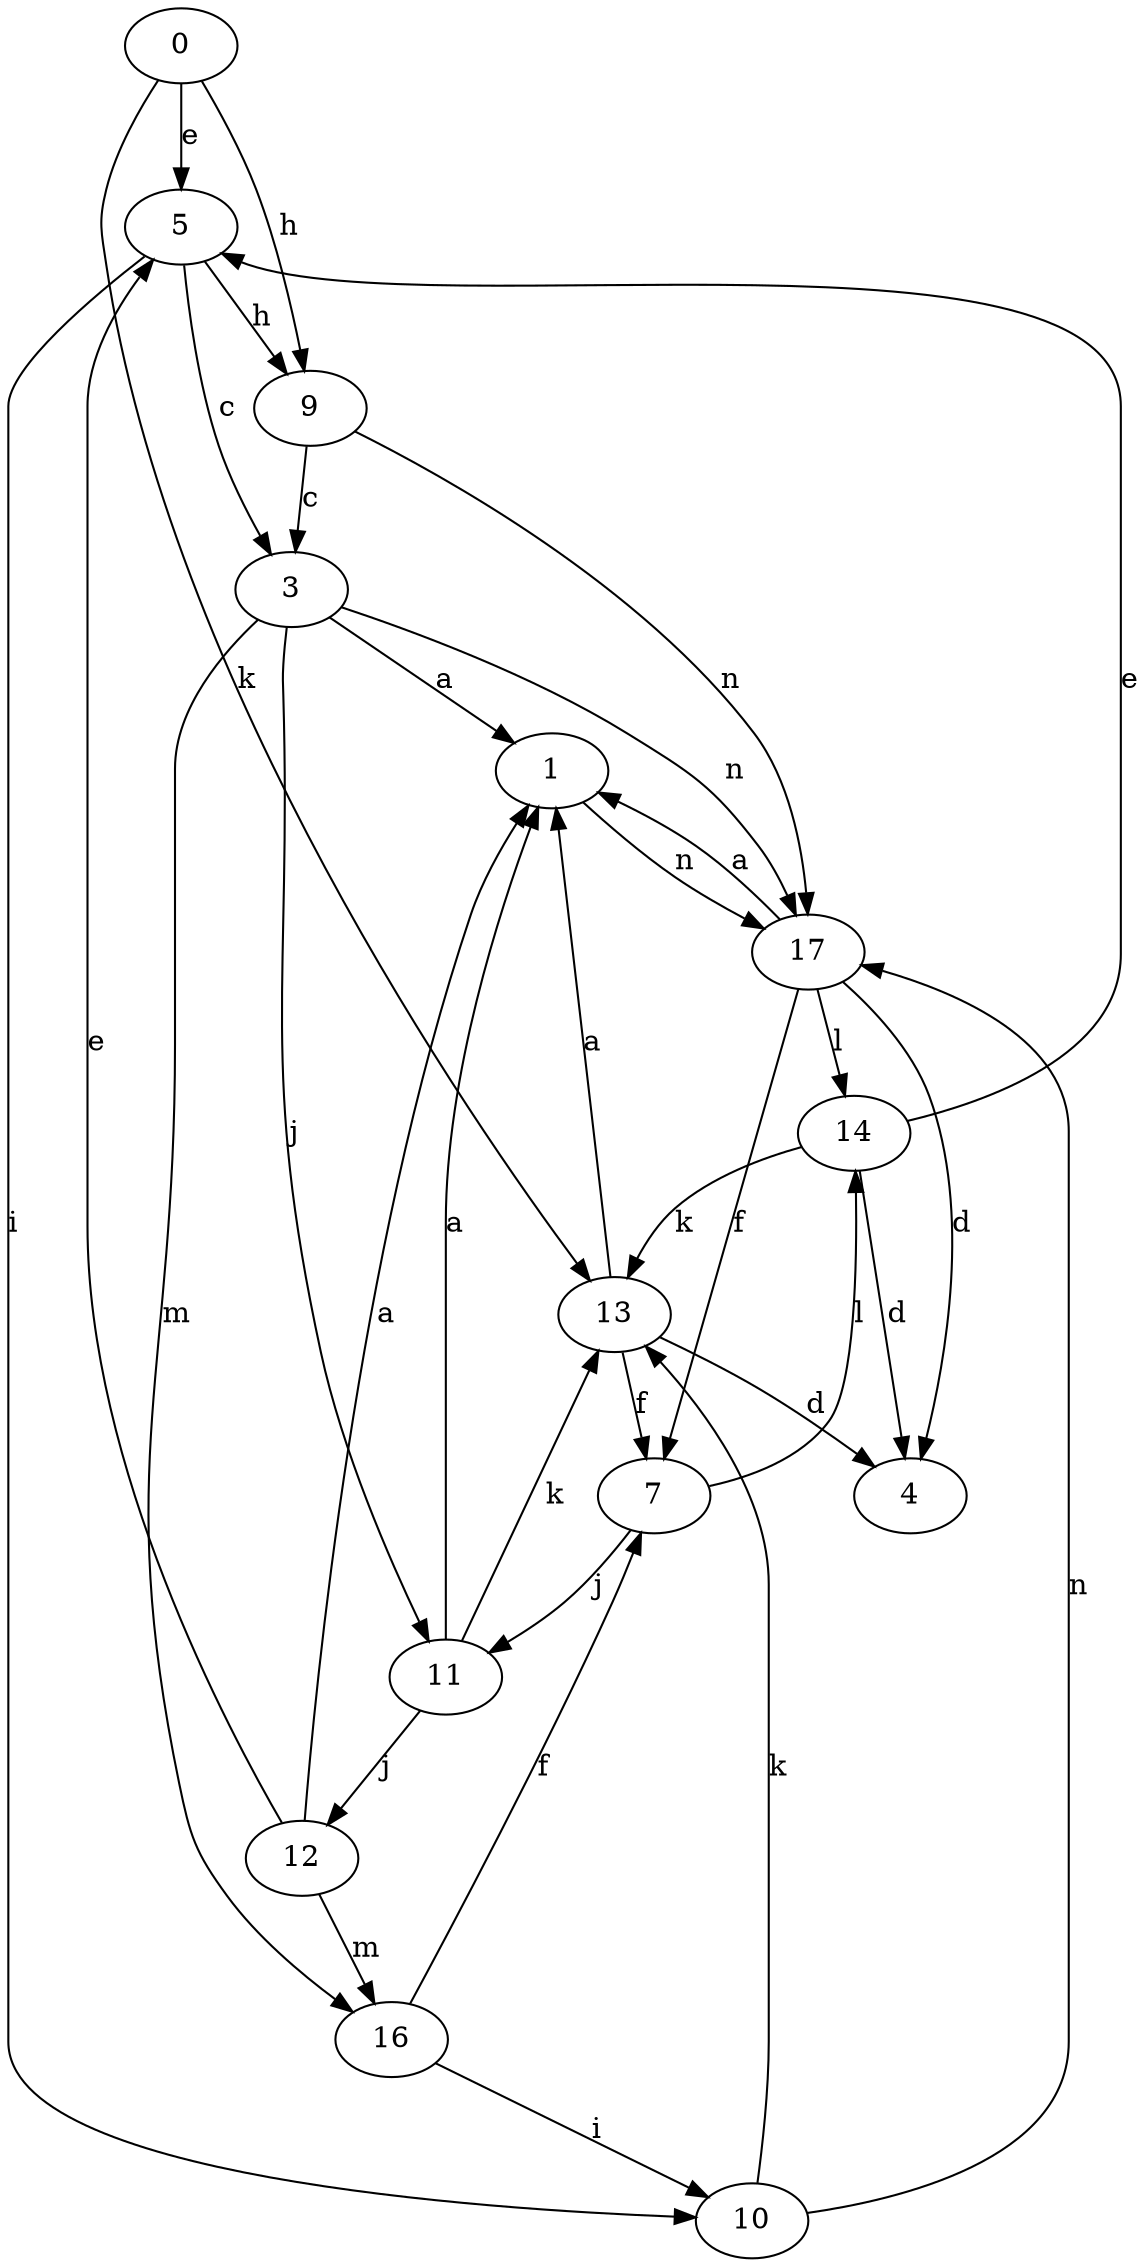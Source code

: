 strict digraph  {
0;
1;
3;
4;
5;
7;
9;
10;
11;
12;
13;
14;
16;
17;
0 -> 5  [label=e];
0 -> 9  [label=h];
0 -> 13  [label=k];
1 -> 17  [label=n];
3 -> 1  [label=a];
3 -> 11  [label=j];
3 -> 16  [label=m];
3 -> 17  [label=n];
5 -> 3  [label=c];
5 -> 9  [label=h];
5 -> 10  [label=i];
7 -> 11  [label=j];
7 -> 14  [label=l];
9 -> 3  [label=c];
9 -> 17  [label=n];
10 -> 13  [label=k];
10 -> 17  [label=n];
11 -> 1  [label=a];
11 -> 12  [label=j];
11 -> 13  [label=k];
12 -> 1  [label=a];
12 -> 5  [label=e];
12 -> 16  [label=m];
13 -> 1  [label=a];
13 -> 4  [label=d];
13 -> 7  [label=f];
14 -> 4  [label=d];
14 -> 5  [label=e];
14 -> 13  [label=k];
16 -> 7  [label=f];
16 -> 10  [label=i];
17 -> 1  [label=a];
17 -> 4  [label=d];
17 -> 7  [label=f];
17 -> 14  [label=l];
}
